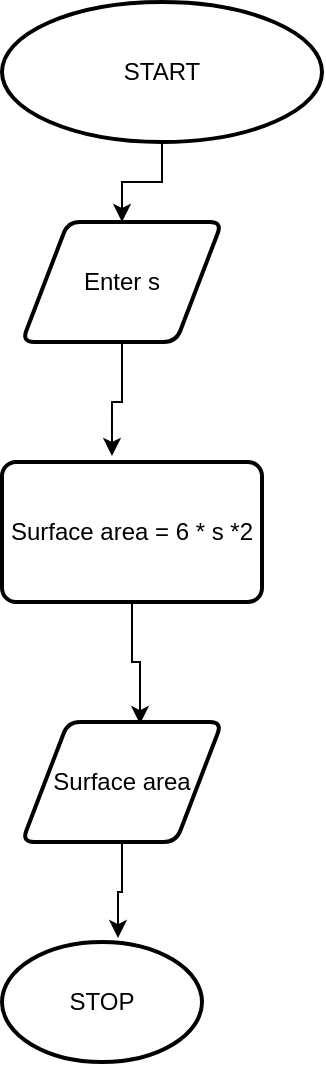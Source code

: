 <mxfile version="21.6.8" type="github">
  <diagram name="Page-1" id="JfdI047yEVnnkR1_JC1a">
    <mxGraphModel dx="880" dy="459" grid="1" gridSize="10" guides="1" tooltips="1" connect="1" arrows="1" fold="1" page="1" pageScale="1" pageWidth="850" pageHeight="1100" math="0" shadow="0">
      <root>
        <mxCell id="0" />
        <mxCell id="1" parent="0" />
        <mxCell id="WjQ5_b9cPi7o3hVL9cuL-6" style="edgeStyle=orthogonalEdgeStyle;rounded=0;orthogonalLoop=1;jettySize=auto;html=1;" edge="1" parent="1" source="WjQ5_b9cPi7o3hVL9cuL-1" target="WjQ5_b9cPi7o3hVL9cuL-2">
          <mxGeometry relative="1" as="geometry" />
        </mxCell>
        <mxCell id="WjQ5_b9cPi7o3hVL9cuL-1" value="START" style="strokeWidth=2;html=1;shape=mxgraph.flowchart.start_2;whiteSpace=wrap;" vertex="1" parent="1">
          <mxGeometry x="290" y="60" width="160" height="70" as="geometry" />
        </mxCell>
        <mxCell id="WjQ5_b9cPi7o3hVL9cuL-7" style="edgeStyle=orthogonalEdgeStyle;rounded=0;orthogonalLoop=1;jettySize=auto;html=1;entryX=0.423;entryY=-0.043;entryDx=0;entryDy=0;entryPerimeter=0;" edge="1" parent="1" source="WjQ5_b9cPi7o3hVL9cuL-2" target="WjQ5_b9cPi7o3hVL9cuL-3">
          <mxGeometry relative="1" as="geometry" />
        </mxCell>
        <mxCell id="WjQ5_b9cPi7o3hVL9cuL-2" value="Enter s" style="shape=parallelogram;html=1;strokeWidth=2;perimeter=parallelogramPerimeter;whiteSpace=wrap;rounded=1;arcSize=12;size=0.23;" vertex="1" parent="1">
          <mxGeometry x="300" y="170" width="100" height="60" as="geometry" />
        </mxCell>
        <mxCell id="WjQ5_b9cPi7o3hVL9cuL-8" style="edgeStyle=orthogonalEdgeStyle;rounded=0;orthogonalLoop=1;jettySize=auto;html=1;entryX=0.59;entryY=0.017;entryDx=0;entryDy=0;entryPerimeter=0;" edge="1" parent="1" source="WjQ5_b9cPi7o3hVL9cuL-3" target="WjQ5_b9cPi7o3hVL9cuL-4">
          <mxGeometry relative="1" as="geometry" />
        </mxCell>
        <mxCell id="WjQ5_b9cPi7o3hVL9cuL-3" value="Surface area = 6 * s *2" style="rounded=1;whiteSpace=wrap;html=1;absoluteArcSize=1;arcSize=14;strokeWidth=2;" vertex="1" parent="1">
          <mxGeometry x="290" y="290" width="130" height="70" as="geometry" />
        </mxCell>
        <mxCell id="WjQ5_b9cPi7o3hVL9cuL-9" style="edgeStyle=orthogonalEdgeStyle;rounded=0;orthogonalLoop=1;jettySize=auto;html=1;entryX=0.58;entryY=-0.033;entryDx=0;entryDy=0;entryPerimeter=0;" edge="1" parent="1" source="WjQ5_b9cPi7o3hVL9cuL-4" target="WjQ5_b9cPi7o3hVL9cuL-5">
          <mxGeometry relative="1" as="geometry" />
        </mxCell>
        <mxCell id="WjQ5_b9cPi7o3hVL9cuL-4" value="Surface area" style="shape=parallelogram;html=1;strokeWidth=2;perimeter=parallelogramPerimeter;whiteSpace=wrap;rounded=1;arcSize=12;size=0.23;" vertex="1" parent="1">
          <mxGeometry x="300" y="420" width="100" height="60" as="geometry" />
        </mxCell>
        <mxCell id="WjQ5_b9cPi7o3hVL9cuL-5" value="STOP" style="strokeWidth=2;html=1;shape=mxgraph.flowchart.start_2;whiteSpace=wrap;" vertex="1" parent="1">
          <mxGeometry x="290" y="530" width="100" height="60" as="geometry" />
        </mxCell>
      </root>
    </mxGraphModel>
  </diagram>
</mxfile>
